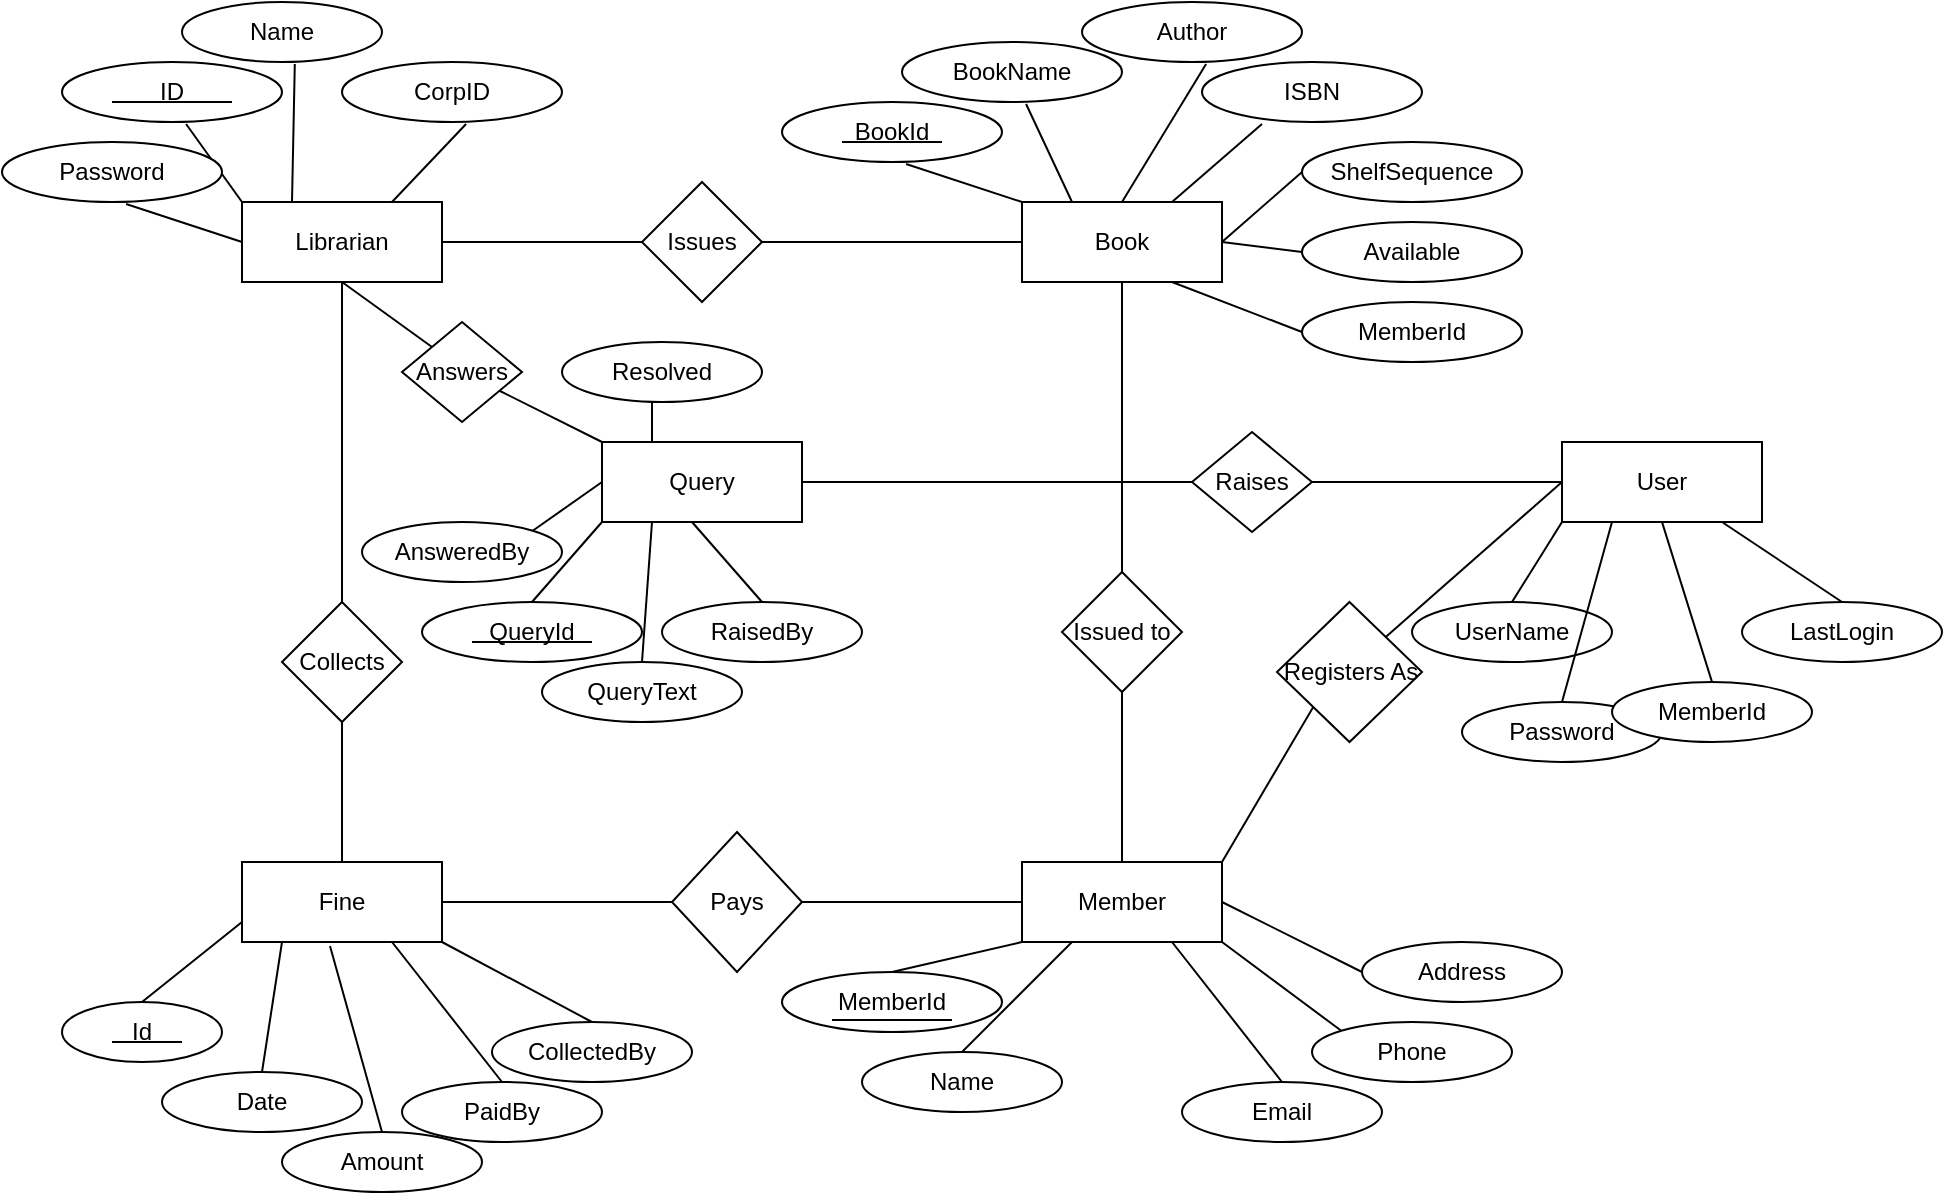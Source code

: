<mxfile version="14.8.0" type="device"><diagram id="R2lEEEUBdFMjLlhIrx00" name="Page-1"><mxGraphModel dx="1221" dy="664" grid="1" gridSize="10" guides="1" tooltips="1" connect="1" arrows="1" fold="1" page="1" pageScale="1" pageWidth="850" pageHeight="1100" math="0" shadow="0" extFonts="Permanent Marker^https://fonts.googleapis.com/css?family=Permanent+Marker"><root><mxCell id="0"/><mxCell id="1" parent="0"/><mxCell id="5EDrwteTrmOPBfDQkZr1-1" value="&lt;div&gt;Librarian&lt;/div&gt;" style="rounded=0;whiteSpace=wrap;html=1;" vertex="1" parent="1"><mxGeometry x="130" y="110" width="100" height="40" as="geometry"/></mxCell><mxCell id="5EDrwteTrmOPBfDQkZr1-2" value="ID" style="ellipse;whiteSpace=wrap;html=1;" vertex="1" parent="1"><mxGeometry x="40" y="40" width="110" height="30" as="geometry"/></mxCell><mxCell id="5EDrwteTrmOPBfDQkZr1-3" value="" style="endArrow=none;html=1;" edge="1" parent="1"><mxGeometry width="50" height="50" relative="1" as="geometry"><mxPoint x="65" y="60" as="sourcePoint"/><mxPoint x="125" y="60" as="targetPoint"/></mxGeometry></mxCell><mxCell id="5EDrwteTrmOPBfDQkZr1-4" value="" style="endArrow=none;html=1;exitX=0.564;exitY=1.033;exitDx=0;exitDy=0;exitPerimeter=0;entryX=0;entryY=0;entryDx=0;entryDy=0;" edge="1" parent="1" source="5EDrwteTrmOPBfDQkZr1-2" target="5EDrwteTrmOPBfDQkZr1-1"><mxGeometry width="50" height="50" relative="1" as="geometry"><mxPoint x="400" y="290" as="sourcePoint"/><mxPoint x="450" y="240" as="targetPoint"/></mxGeometry></mxCell><mxCell id="5EDrwteTrmOPBfDQkZr1-5" value="Name" style="ellipse;whiteSpace=wrap;html=1;" vertex="1" parent="1"><mxGeometry x="100" y="10" width="100" height="30" as="geometry"/></mxCell><mxCell id="5EDrwteTrmOPBfDQkZr1-6" value="" style="endArrow=none;html=1;exitX=0.564;exitY=1.033;exitDx=0;exitDy=0;exitPerimeter=0;entryX=0.25;entryY=0;entryDx=0;entryDy=0;entryPerimeter=0;" edge="1" parent="1" source="5EDrwteTrmOPBfDQkZr1-5" target="5EDrwteTrmOPBfDQkZr1-1"><mxGeometry width="50" height="50" relative="1" as="geometry"><mxPoint x="460" y="260" as="sourcePoint"/><mxPoint x="190" y="80" as="targetPoint"/></mxGeometry></mxCell><mxCell id="5EDrwteTrmOPBfDQkZr1-7" value="Password" style="ellipse;whiteSpace=wrap;html=1;" vertex="1" parent="1"><mxGeometry x="10" y="80" width="110" height="30" as="geometry"/></mxCell><mxCell id="5EDrwteTrmOPBfDQkZr1-8" value="" style="endArrow=none;html=1;exitX=0.564;exitY=1.033;exitDx=0;exitDy=0;exitPerimeter=0;entryX=0;entryY=0.5;entryDx=0;entryDy=0;" edge="1" parent="1" source="5EDrwteTrmOPBfDQkZr1-7" target="5EDrwteTrmOPBfDQkZr1-1"><mxGeometry width="50" height="50" relative="1" as="geometry"><mxPoint x="370" y="330" as="sourcePoint"/><mxPoint x="100" y="150" as="targetPoint"/></mxGeometry></mxCell><mxCell id="5EDrwteTrmOPBfDQkZr1-9" value="CorpID" style="ellipse;whiteSpace=wrap;html=1;" vertex="1" parent="1"><mxGeometry x="180" y="40" width="110" height="30" as="geometry"/></mxCell><mxCell id="5EDrwteTrmOPBfDQkZr1-10" value="" style="endArrow=none;html=1;exitX=0.564;exitY=1.033;exitDx=0;exitDy=0;exitPerimeter=0;entryX=0.75;entryY=0;entryDx=0;entryDy=0;" edge="1" parent="1" source="5EDrwteTrmOPBfDQkZr1-9" target="5EDrwteTrmOPBfDQkZr1-1"><mxGeometry width="50" height="50" relative="1" as="geometry"><mxPoint x="540" y="290" as="sourcePoint"/><mxPoint x="270" y="110" as="targetPoint"/></mxGeometry></mxCell><mxCell id="5EDrwteTrmOPBfDQkZr1-12" value="Book" style="rounded=0;whiteSpace=wrap;html=1;" vertex="1" parent="1"><mxGeometry x="520" y="110" width="100" height="40" as="geometry"/></mxCell><mxCell id="5EDrwteTrmOPBfDQkZr1-13" value="BookId" style="ellipse;whiteSpace=wrap;html=1;" vertex="1" parent="1"><mxGeometry x="400" y="60" width="110" height="30" as="geometry"/></mxCell><mxCell id="5EDrwteTrmOPBfDQkZr1-14" value="" style="endArrow=none;html=1;exitX=0.564;exitY=1.033;exitDx=0;exitDy=0;exitPerimeter=0;entryX=0;entryY=0.5;entryDx=0;entryDy=0;" edge="1" parent="1" source="5EDrwteTrmOPBfDQkZr1-13"><mxGeometry width="50" height="50" relative="1" as="geometry"><mxPoint x="760" y="310" as="sourcePoint"/><mxPoint x="520" y="110" as="targetPoint"/></mxGeometry></mxCell><mxCell id="5EDrwteTrmOPBfDQkZr1-15" value="" style="endArrow=none;html=1;" edge="1" parent="1"><mxGeometry width="50" height="50" relative="1" as="geometry"><mxPoint x="430" y="80" as="sourcePoint"/><mxPoint x="480" y="80" as="targetPoint"/></mxGeometry></mxCell><mxCell id="5EDrwteTrmOPBfDQkZr1-16" value="BookName" style="ellipse;whiteSpace=wrap;html=1;" vertex="1" parent="1"><mxGeometry x="460" y="30" width="110" height="30" as="geometry"/></mxCell><mxCell id="5EDrwteTrmOPBfDQkZr1-17" value="" style="endArrow=none;html=1;exitX=0.564;exitY=1.033;exitDx=0;exitDy=0;exitPerimeter=0;entryX=0.25;entryY=0;entryDx=0;entryDy=0;" edge="1" parent="1" source="5EDrwteTrmOPBfDQkZr1-16" target="5EDrwteTrmOPBfDQkZr1-12"><mxGeometry width="50" height="50" relative="1" as="geometry"><mxPoint x="820" y="280" as="sourcePoint"/><mxPoint x="580" y="80" as="targetPoint"/></mxGeometry></mxCell><mxCell id="5EDrwteTrmOPBfDQkZr1-18" value="Author" style="ellipse;whiteSpace=wrap;html=1;" vertex="1" parent="1"><mxGeometry x="550" y="10" width="110" height="30" as="geometry"/></mxCell><mxCell id="5EDrwteTrmOPBfDQkZr1-19" value="" style="endArrow=none;html=1;exitX=0.564;exitY=1.033;exitDx=0;exitDy=0;exitPerimeter=0;entryX=0.5;entryY=0;entryDx=0;entryDy=0;" edge="1" parent="1" source="5EDrwteTrmOPBfDQkZr1-18" target="5EDrwteTrmOPBfDQkZr1-12"><mxGeometry width="50" height="50" relative="1" as="geometry"><mxPoint x="910" y="260" as="sourcePoint"/><mxPoint x="670" y="60" as="targetPoint"/></mxGeometry></mxCell><mxCell id="5EDrwteTrmOPBfDQkZr1-20" value="ISBN" style="ellipse;whiteSpace=wrap;html=1;" vertex="1" parent="1"><mxGeometry x="610" y="40" width="110" height="30" as="geometry"/></mxCell><mxCell id="5EDrwteTrmOPBfDQkZr1-21" value="" style="endArrow=none;html=1;entryX=0.75;entryY=0;entryDx=0;entryDy=0;" edge="1" parent="1" target="5EDrwteTrmOPBfDQkZr1-12"><mxGeometry width="50" height="50" relative="1" as="geometry"><mxPoint x="640" y="71" as="sourcePoint"/><mxPoint x="630" y="140" as="targetPoint"/></mxGeometry></mxCell><mxCell id="5EDrwteTrmOPBfDQkZr1-22" value="ShelfSequence" style="ellipse;whiteSpace=wrap;html=1;" vertex="1" parent="1"><mxGeometry x="660" y="80" width="110" height="30" as="geometry"/></mxCell><mxCell id="5EDrwteTrmOPBfDQkZr1-23" value="" style="endArrow=none;html=1;exitX=0;exitY=0.5;exitDx=0;exitDy=0;entryX=1;entryY=0.5;entryDx=0;entryDy=0;" edge="1" parent="1" source="5EDrwteTrmOPBfDQkZr1-22" target="5EDrwteTrmOPBfDQkZr1-12"><mxGeometry width="50" height="50" relative="1" as="geometry"><mxPoint x="1020" y="330" as="sourcePoint"/><mxPoint x="680" y="180" as="targetPoint"/></mxGeometry></mxCell><mxCell id="5EDrwteTrmOPBfDQkZr1-24" value="Available" style="ellipse;whiteSpace=wrap;html=1;" vertex="1" parent="1"><mxGeometry x="660" y="120" width="110" height="30" as="geometry"/></mxCell><mxCell id="5EDrwteTrmOPBfDQkZr1-25" value="" style="endArrow=none;html=1;entryX=1;entryY=0.5;entryDx=0;entryDy=0;exitX=0;exitY=0.5;exitDx=0;exitDy=0;" edge="1" parent="1" source="5EDrwteTrmOPBfDQkZr1-24" target="5EDrwteTrmOPBfDQkZr1-12"><mxGeometry width="50" height="50" relative="1" as="geometry"><mxPoint x="670" y="135" as="sourcePoint"/><mxPoint x="680" y="220" as="targetPoint"/></mxGeometry></mxCell><mxCell id="5EDrwteTrmOPBfDQkZr1-26" value="MemberId" style="ellipse;whiteSpace=wrap;html=1;" vertex="1" parent="1"><mxGeometry x="660" y="160" width="110" height="30" as="geometry"/></mxCell><mxCell id="5EDrwteTrmOPBfDQkZr1-27" value="" style="endArrow=none;html=1;exitX=0;exitY=0.5;exitDx=0;exitDy=0;entryX=0.75;entryY=1;entryDx=0;entryDy=0;" edge="1" parent="1" source="5EDrwteTrmOPBfDQkZr1-26" target="5EDrwteTrmOPBfDQkZr1-12"><mxGeometry width="50" height="50" relative="1" as="geometry"><mxPoint x="1020" y="410" as="sourcePoint"/><mxPoint x="680" y="260" as="targetPoint"/></mxGeometry></mxCell><mxCell id="5EDrwteTrmOPBfDQkZr1-28" value="Member" style="rounded=0;whiteSpace=wrap;html=1;" vertex="1" parent="1"><mxGeometry x="520" y="440" width="100" height="40" as="geometry"/></mxCell><mxCell id="5EDrwteTrmOPBfDQkZr1-29" value="MemberId" style="ellipse;whiteSpace=wrap;html=1;" vertex="1" parent="1"><mxGeometry x="400" y="495" width="110" height="30" as="geometry"/></mxCell><mxCell id="5EDrwteTrmOPBfDQkZr1-30" value="" style="endArrow=none;html=1;" edge="1" parent="1"><mxGeometry width="50" height="50" relative="1" as="geometry"><mxPoint x="425" y="519" as="sourcePoint"/><mxPoint x="485" y="519" as="targetPoint"/></mxGeometry></mxCell><mxCell id="5EDrwteTrmOPBfDQkZr1-31" value="Name" style="ellipse;whiteSpace=wrap;html=1;" vertex="1" parent="1"><mxGeometry x="440" y="535" width="100" height="30" as="geometry"/></mxCell><mxCell id="5EDrwteTrmOPBfDQkZr1-33" value="Email" style="ellipse;whiteSpace=wrap;html=1;" vertex="1" parent="1"><mxGeometry x="600" y="550" width="100" height="30" as="geometry"/></mxCell><mxCell id="5EDrwteTrmOPBfDQkZr1-34" value="Address" style="ellipse;whiteSpace=wrap;html=1;" vertex="1" parent="1"><mxGeometry x="690" y="480" width="100" height="30" as="geometry"/></mxCell><mxCell id="5EDrwteTrmOPBfDQkZr1-36" value="Phone" style="ellipse;whiteSpace=wrap;html=1;" vertex="1" parent="1"><mxGeometry x="665" y="520" width="100" height="30" as="geometry"/></mxCell><mxCell id="5EDrwteTrmOPBfDQkZr1-39" value="" style="endArrow=none;html=1;exitX=0.5;exitY=0;exitDx=0;exitDy=0;entryX=0;entryY=1;entryDx=0;entryDy=0;" edge="1" parent="1" source="5EDrwteTrmOPBfDQkZr1-29" target="5EDrwteTrmOPBfDQkZr1-28"><mxGeometry width="50" height="50" relative="1" as="geometry"><mxPoint x="400" y="400" as="sourcePoint"/><mxPoint x="450" y="350" as="targetPoint"/></mxGeometry></mxCell><mxCell id="5EDrwteTrmOPBfDQkZr1-40" value="" style="endArrow=none;html=1;exitX=0.5;exitY=0;exitDx=0;exitDy=0;entryX=0.25;entryY=1;entryDx=0;entryDy=0;" edge="1" parent="1" source="5EDrwteTrmOPBfDQkZr1-31" target="5EDrwteTrmOPBfDQkZr1-28"><mxGeometry width="50" height="50" relative="1" as="geometry"><mxPoint x="400" y="400" as="sourcePoint"/><mxPoint x="450" y="350" as="targetPoint"/></mxGeometry></mxCell><mxCell id="5EDrwteTrmOPBfDQkZr1-41" value="" style="endArrow=none;html=1;exitX=0.5;exitY=0;exitDx=0;exitDy=0;entryX=0.75;entryY=1;entryDx=0;entryDy=0;" edge="1" parent="1" source="5EDrwteTrmOPBfDQkZr1-33" target="5EDrwteTrmOPBfDQkZr1-28"><mxGeometry width="50" height="50" relative="1" as="geometry"><mxPoint x="400" y="400" as="sourcePoint"/><mxPoint x="450" y="350" as="targetPoint"/></mxGeometry></mxCell><mxCell id="5EDrwteTrmOPBfDQkZr1-42" value="" style="endArrow=none;html=1;exitX=0;exitY=0;exitDx=0;exitDy=0;entryX=1;entryY=1;entryDx=0;entryDy=0;" edge="1" parent="1" source="5EDrwteTrmOPBfDQkZr1-36" target="5EDrwteTrmOPBfDQkZr1-28"><mxGeometry width="50" height="50" relative="1" as="geometry"><mxPoint x="400" y="400" as="sourcePoint"/><mxPoint x="450" y="350" as="targetPoint"/></mxGeometry></mxCell><mxCell id="5EDrwteTrmOPBfDQkZr1-43" value="" style="endArrow=none;html=1;exitX=0;exitY=0.5;exitDx=0;exitDy=0;entryX=1;entryY=0.5;entryDx=0;entryDy=0;" edge="1" parent="1" source="5EDrwteTrmOPBfDQkZr1-34" target="5EDrwteTrmOPBfDQkZr1-28"><mxGeometry width="50" height="50" relative="1" as="geometry"><mxPoint x="400" y="400" as="sourcePoint"/><mxPoint x="450" y="350" as="targetPoint"/></mxGeometry></mxCell><mxCell id="5EDrwteTrmOPBfDQkZr1-44" value="" style="endArrow=none;html=1;exitX=0.5;exitY=0;exitDx=0;exitDy=0;" edge="1" parent="1" source="5EDrwteTrmOPBfDQkZr1-28"><mxGeometry width="50" height="50" relative="1" as="geometry"><mxPoint x="400" y="290" as="sourcePoint"/><mxPoint x="570" y="270" as="targetPoint"/></mxGeometry></mxCell><mxCell id="5EDrwteTrmOPBfDQkZr1-45" value="Issued to" style="rhombus;whiteSpace=wrap;html=1;" vertex="1" parent="1"><mxGeometry x="540" y="295" width="60" height="60" as="geometry"/></mxCell><mxCell id="5EDrwteTrmOPBfDQkZr1-46" value="" style="endArrow=none;html=1;entryX=0.5;entryY=1;entryDx=0;entryDy=0;exitX=0.5;exitY=0;exitDx=0;exitDy=0;" edge="1" parent="1" source="5EDrwteTrmOPBfDQkZr1-45" target="5EDrwteTrmOPBfDQkZr1-12"><mxGeometry width="50" height="50" relative="1" as="geometry"><mxPoint x="400" y="290" as="sourcePoint"/><mxPoint x="450" y="240" as="targetPoint"/></mxGeometry></mxCell><mxCell id="5EDrwteTrmOPBfDQkZr1-49" value="" style="endArrow=none;html=1;exitX=1;exitY=0.5;exitDx=0;exitDy=0;entryX=0;entryY=0.5;entryDx=0;entryDy=0;" edge="1" parent="1" source="5EDrwteTrmOPBfDQkZr1-1" target="5EDrwteTrmOPBfDQkZr1-51"><mxGeometry width="50" height="50" relative="1" as="geometry"><mxPoint x="400" y="290" as="sourcePoint"/><mxPoint x="280" y="130" as="targetPoint"/></mxGeometry></mxCell><mxCell id="5EDrwteTrmOPBfDQkZr1-51" value="Issues" style="rhombus;whiteSpace=wrap;html=1;" vertex="1" parent="1"><mxGeometry x="330" y="100" width="60" height="60" as="geometry"/></mxCell><mxCell id="5EDrwteTrmOPBfDQkZr1-52" value="" style="endArrow=none;html=1;exitX=1;exitY=0.5;exitDx=0;exitDy=0;entryX=0;entryY=0.5;entryDx=0;entryDy=0;" edge="1" parent="1" source="5EDrwteTrmOPBfDQkZr1-51" target="5EDrwteTrmOPBfDQkZr1-12"><mxGeometry width="50" height="50" relative="1" as="geometry"><mxPoint x="400" y="290" as="sourcePoint"/><mxPoint x="450" y="240" as="targetPoint"/></mxGeometry></mxCell><mxCell id="5EDrwteTrmOPBfDQkZr1-56" value="Query" style="rounded=0;whiteSpace=wrap;html=1;" vertex="1" parent="1"><mxGeometry x="310" y="230" width="100" height="40" as="geometry"/></mxCell><mxCell id="5EDrwteTrmOPBfDQkZr1-57" value="QueryId" style="ellipse;whiteSpace=wrap;html=1;" vertex="1" parent="1"><mxGeometry x="220" y="310" width="110" height="30" as="geometry"/></mxCell><mxCell id="5EDrwteTrmOPBfDQkZr1-58" value="" style="endArrow=none;html=1;" edge="1" parent="1"><mxGeometry width="50" height="50" relative="1" as="geometry"><mxPoint x="245" y="330" as="sourcePoint"/><mxPoint x="305" y="330" as="targetPoint"/></mxGeometry></mxCell><mxCell id="5EDrwteTrmOPBfDQkZr1-59" value="" style="endArrow=none;html=1;exitX=0.5;exitY=0;exitDx=0;exitDy=0;entryX=0;entryY=1;entryDx=0;entryDy=0;" edge="1" parent="1" source="5EDrwteTrmOPBfDQkZr1-57"><mxGeometry width="50" height="50" relative="1" as="geometry"><mxPoint x="190" y="190" as="sourcePoint"/><mxPoint x="310" y="270" as="targetPoint"/></mxGeometry></mxCell><mxCell id="5EDrwteTrmOPBfDQkZr1-60" value="QueryText" style="ellipse;whiteSpace=wrap;html=1;" vertex="1" parent="1"><mxGeometry x="280" y="340" width="100" height="30" as="geometry"/></mxCell><mxCell id="5EDrwteTrmOPBfDQkZr1-61" value="" style="endArrow=none;html=1;exitX=0.5;exitY=0;exitDx=0;exitDy=0;entryX=0.25;entryY=1;entryDx=0;entryDy=0;" edge="1" parent="1" source="5EDrwteTrmOPBfDQkZr1-60"><mxGeometry width="50" height="50" relative="1" as="geometry"><mxPoint x="190" y="190" as="sourcePoint"/><mxPoint x="335" y="270" as="targetPoint"/></mxGeometry></mxCell><mxCell id="5EDrwteTrmOPBfDQkZr1-62" value="RaisedBy" style="ellipse;whiteSpace=wrap;html=1;" vertex="1" parent="1"><mxGeometry x="340" y="310" width="100" height="30" as="geometry"/></mxCell><mxCell id="5EDrwteTrmOPBfDQkZr1-63" value="" style="endArrow=none;html=1;exitX=0.5;exitY=0;exitDx=0;exitDy=0;entryX=0.75;entryY=1;entryDx=0;entryDy=0;" edge="1" parent="1" source="5EDrwteTrmOPBfDQkZr1-62"><mxGeometry width="50" height="50" relative="1" as="geometry"><mxPoint x="160" y="190" as="sourcePoint"/><mxPoint x="355" y="270" as="targetPoint"/></mxGeometry></mxCell><mxCell id="5EDrwteTrmOPBfDQkZr1-64" value="AnsweredBy" style="ellipse;whiteSpace=wrap;html=1;" vertex="1" parent="1"><mxGeometry x="190" y="270" width="100" height="30" as="geometry"/></mxCell><mxCell id="5EDrwteTrmOPBfDQkZr1-65" value="" style="endArrow=none;html=1;exitX=1;exitY=0;exitDx=0;exitDy=0;entryX=0;entryY=0.5;entryDx=0;entryDy=0;" edge="1" parent="1" source="5EDrwteTrmOPBfDQkZr1-64" target="5EDrwteTrmOPBfDQkZr1-56"><mxGeometry width="50" height="50" relative="1" as="geometry"><mxPoint x="10" y="150" as="sourcePoint"/><mxPoint x="205" y="230" as="targetPoint"/></mxGeometry></mxCell><mxCell id="5EDrwteTrmOPBfDQkZr1-68" value="Resolved" style="ellipse;whiteSpace=wrap;html=1;" vertex="1" parent="1"><mxGeometry x="290" y="180" width="100" height="30" as="geometry"/></mxCell><mxCell id="5EDrwteTrmOPBfDQkZr1-69" value="" style="endArrow=none;html=1;entryX=0.25;entryY=0;entryDx=0;entryDy=0;" edge="1" parent="1" target="5EDrwteTrmOPBfDQkZr1-56"><mxGeometry width="50" height="50" relative="1" as="geometry"><mxPoint x="335" y="210" as="sourcePoint"/><mxPoint x="305" y="140" as="targetPoint"/></mxGeometry></mxCell><mxCell id="5EDrwteTrmOPBfDQkZr1-70" value="" style="endArrow=none;html=1;" edge="1" parent="1" target="5EDrwteTrmOPBfDQkZr1-71"><mxGeometry width="50" height="50" relative="1" as="geometry"><mxPoint x="790" y="250" as="sourcePoint"/><mxPoint x="480" y="290" as="targetPoint"/></mxGeometry></mxCell><mxCell id="5EDrwteTrmOPBfDQkZr1-71" value="Raises" style="rhombus;whiteSpace=wrap;html=1;" vertex="1" parent="1"><mxGeometry x="605" y="225" width="60" height="50" as="geometry"/></mxCell><mxCell id="5EDrwteTrmOPBfDQkZr1-72" value="" style="endArrow=none;html=1;entryX=0;entryY=0.5;entryDx=0;entryDy=0;exitX=1;exitY=0.5;exitDx=0;exitDy=0;" edge="1" parent="1" source="5EDrwteTrmOPBfDQkZr1-56" target="5EDrwteTrmOPBfDQkZr1-71"><mxGeometry width="50" height="50" relative="1" as="geometry"><mxPoint x="400" y="290" as="sourcePoint"/><mxPoint x="450" y="240" as="targetPoint"/></mxGeometry></mxCell><mxCell id="5EDrwteTrmOPBfDQkZr1-75" value="" style="endArrow=none;html=1;exitX=0;exitY=0;exitDx=0;exitDy=0;" edge="1" parent="1" target="5EDrwteTrmOPBfDQkZr1-76" source="5EDrwteTrmOPBfDQkZr1-56"><mxGeometry width="50" height="50" relative="1" as="geometry"><mxPoint x="290" y="230" as="sourcePoint"/><mxPoint x="250" y="190" as="targetPoint"/></mxGeometry></mxCell><mxCell id="5EDrwteTrmOPBfDQkZr1-76" value="Answers" style="rhombus;whiteSpace=wrap;html=1;" vertex="1" parent="1"><mxGeometry x="210" y="170" width="60" height="50" as="geometry"/></mxCell><mxCell id="5EDrwteTrmOPBfDQkZr1-77" value="" style="endArrow=none;html=1;entryX=0;entryY=0;entryDx=0;entryDy=0;exitX=1;exitY=0.5;exitDx=0;exitDy=0;" edge="1" parent="1" target="5EDrwteTrmOPBfDQkZr1-76"><mxGeometry width="50" height="50" relative="1" as="geometry"><mxPoint x="180" y="150" as="sourcePoint"/><mxPoint x="220" y="140" as="targetPoint"/></mxGeometry></mxCell><mxCell id="5EDrwteTrmOPBfDQkZr1-81" value="Fine" style="rounded=0;whiteSpace=wrap;html=1;" vertex="1" parent="1"><mxGeometry x="130" y="440" width="100" height="40" as="geometry"/></mxCell><mxCell id="5EDrwteTrmOPBfDQkZr1-82" value="Id" style="ellipse;whiteSpace=wrap;html=1;" vertex="1" parent="1"><mxGeometry x="40" y="510" width="80" height="30" as="geometry"/></mxCell><mxCell id="5EDrwteTrmOPBfDQkZr1-83" value="" style="endArrow=none;html=1;" edge="1" parent="1"><mxGeometry width="50" height="50" relative="1" as="geometry"><mxPoint x="65" y="530" as="sourcePoint"/><mxPoint x="100" y="530" as="targetPoint"/></mxGeometry></mxCell><mxCell id="5EDrwteTrmOPBfDQkZr1-84" value="" style="endArrow=none;html=1;exitX=0.5;exitY=0;exitDx=0;exitDy=0;entryX=0;entryY=1;entryDx=0;entryDy=0;" edge="1" parent="1" source="5EDrwteTrmOPBfDQkZr1-82"><mxGeometry width="50" height="50" relative="1" as="geometry"><mxPoint x="10" y="390" as="sourcePoint"/><mxPoint x="130" y="470" as="targetPoint"/></mxGeometry></mxCell><mxCell id="5EDrwteTrmOPBfDQkZr1-85" value="Date" style="ellipse;whiteSpace=wrap;html=1;" vertex="1" parent="1"><mxGeometry x="90" y="545" width="100" height="30" as="geometry"/></mxCell><mxCell id="5EDrwteTrmOPBfDQkZr1-86" value="" style="endArrow=none;html=1;exitX=0.5;exitY=0;exitDx=0;exitDy=0;" edge="1" parent="1" source="5EDrwteTrmOPBfDQkZr1-85"><mxGeometry width="50" height="50" relative="1" as="geometry"><mxPoint y="395" as="sourcePoint"/><mxPoint x="150" y="480" as="targetPoint"/></mxGeometry></mxCell><mxCell id="5EDrwteTrmOPBfDQkZr1-87" value="Amount" style="ellipse;whiteSpace=wrap;html=1;" vertex="1" parent="1"><mxGeometry x="150" y="575" width="100" height="30" as="geometry"/></mxCell><mxCell id="5EDrwteTrmOPBfDQkZr1-88" value="" style="endArrow=none;html=1;exitX=0.5;exitY=0;exitDx=0;exitDy=0;entryX=0.44;entryY=1.05;entryDx=0;entryDy=0;entryPerimeter=0;" edge="1" parent="1" source="5EDrwteTrmOPBfDQkZr1-87" target="5EDrwteTrmOPBfDQkZr1-81"><mxGeometry width="50" height="50" relative="1" as="geometry"><mxPoint x="60" y="425" as="sourcePoint"/><mxPoint x="210" y="510" as="targetPoint"/></mxGeometry></mxCell><mxCell id="5EDrwteTrmOPBfDQkZr1-89" value="PaidBy" style="ellipse;whiteSpace=wrap;html=1;" vertex="1" parent="1"><mxGeometry x="210" y="550" width="100" height="30" as="geometry"/></mxCell><mxCell id="5EDrwteTrmOPBfDQkZr1-90" value="" style="endArrow=none;html=1;exitX=0.5;exitY=0;exitDx=0;exitDy=0;entryX=0.75;entryY=1;entryDx=0;entryDy=0;" edge="1" parent="1" source="5EDrwteTrmOPBfDQkZr1-89" target="5EDrwteTrmOPBfDQkZr1-81"><mxGeometry width="50" height="50" relative="1" as="geometry"><mxPoint x="120" y="400" as="sourcePoint"/><mxPoint x="234" y="457" as="targetPoint"/></mxGeometry></mxCell><mxCell id="5EDrwteTrmOPBfDQkZr1-94" value="CollectedBy" style="ellipse;whiteSpace=wrap;html=1;" vertex="1" parent="1"><mxGeometry x="255" y="520" width="100" height="30" as="geometry"/></mxCell><mxCell id="5EDrwteTrmOPBfDQkZr1-95" value="" style="endArrow=none;html=1;exitX=0.5;exitY=0;exitDx=0;exitDy=0;entryX=1;entryY=1;entryDx=0;entryDy=0;" edge="1" parent="1" source="5EDrwteTrmOPBfDQkZr1-94" target="5EDrwteTrmOPBfDQkZr1-81"><mxGeometry width="50" height="50" relative="1" as="geometry"><mxPoint x="165" y="370" as="sourcePoint"/><mxPoint x="250" y="450" as="targetPoint"/></mxGeometry></mxCell><mxCell id="5EDrwteTrmOPBfDQkZr1-96" value="" style="endArrow=none;html=1;" edge="1" parent="1" target="5EDrwteTrmOPBfDQkZr1-97"><mxGeometry width="50" height="50" relative="1" as="geometry"><mxPoint x="520" y="460" as="sourcePoint"/><mxPoint x="440" y="460" as="targetPoint"/></mxGeometry></mxCell><mxCell id="5EDrwteTrmOPBfDQkZr1-97" value="Pays" style="rhombus;whiteSpace=wrap;html=1;" vertex="1" parent="1"><mxGeometry x="345" y="425" width="65" height="70" as="geometry"/></mxCell><mxCell id="5EDrwteTrmOPBfDQkZr1-98" value="" style="endArrow=none;html=1;exitX=0;exitY=0.5;exitDx=0;exitDy=0;entryX=1;entryY=0.5;entryDx=0;entryDy=0;" edge="1" parent="1" source="5EDrwteTrmOPBfDQkZr1-97" target="5EDrwteTrmOPBfDQkZr1-81"><mxGeometry width="50" height="50" relative="1" as="geometry"><mxPoint x="400" y="410" as="sourcePoint"/><mxPoint x="450" y="360" as="targetPoint"/></mxGeometry></mxCell><mxCell id="5EDrwteTrmOPBfDQkZr1-99" value="" style="endArrow=none;html=1;exitX=0.5;exitY=1;exitDx=0;exitDy=0;" edge="1" parent="1" source="5EDrwteTrmOPBfDQkZr1-1" target="5EDrwteTrmOPBfDQkZr1-100"><mxGeometry width="50" height="50" relative="1" as="geometry"><mxPoint x="400" y="360" as="sourcePoint"/><mxPoint x="180" y="320" as="targetPoint"/></mxGeometry></mxCell><mxCell id="5EDrwteTrmOPBfDQkZr1-100" value="Collects" style="rhombus;whiteSpace=wrap;html=1;" vertex="1" parent="1"><mxGeometry x="150" y="310" width="60" height="60" as="geometry"/></mxCell><mxCell id="5EDrwteTrmOPBfDQkZr1-101" value="" style="endArrow=none;html=1;exitX=0.5;exitY=1;exitDx=0;exitDy=0;entryX=0.5;entryY=0;entryDx=0;entryDy=0;" edge="1" parent="1" source="5EDrwteTrmOPBfDQkZr1-100" target="5EDrwteTrmOPBfDQkZr1-81"><mxGeometry width="50" height="50" relative="1" as="geometry"><mxPoint x="400" y="360" as="sourcePoint"/><mxPoint x="450" y="310" as="targetPoint"/></mxGeometry></mxCell><mxCell id="5EDrwteTrmOPBfDQkZr1-102" value="User" style="rounded=0;whiteSpace=wrap;html=1;" vertex="1" parent="1"><mxGeometry x="790" y="230" width="100" height="40" as="geometry"/></mxCell><mxCell id="5EDrwteTrmOPBfDQkZr1-104" value="UserName" style="ellipse;whiteSpace=wrap;html=1;" vertex="1" parent="1"><mxGeometry x="715" y="310" width="100" height="30" as="geometry"/></mxCell><mxCell id="5EDrwteTrmOPBfDQkZr1-105" value="" style="endArrow=none;html=1;exitX=0.5;exitY=0;exitDx=0;exitDy=0;entryX=0;entryY=1;entryDx=0;entryDy=0;" edge="1" parent="1" source="5EDrwteTrmOPBfDQkZr1-104" target="5EDrwteTrmOPBfDQkZr1-102"><mxGeometry width="50" height="50" relative="1" as="geometry"><mxPoint x="610" y="220" as="sourcePoint"/><mxPoint x="755" y="300" as="targetPoint"/></mxGeometry></mxCell><mxCell id="5EDrwteTrmOPBfDQkZr1-106" value="Password" style="ellipse;whiteSpace=wrap;html=1;" vertex="1" parent="1"><mxGeometry x="740" y="360" width="100" height="30" as="geometry"/></mxCell><mxCell id="5EDrwteTrmOPBfDQkZr1-107" value="" style="endArrow=none;html=1;exitX=0.5;exitY=0;exitDx=0;exitDy=0;entryX=0.25;entryY=1;entryDx=0;entryDy=0;" edge="1" parent="1" source="5EDrwteTrmOPBfDQkZr1-106" target="5EDrwteTrmOPBfDQkZr1-102"><mxGeometry width="50" height="50" relative="1" as="geometry"><mxPoint x="660" y="250" as="sourcePoint"/><mxPoint x="840" y="360" as="targetPoint"/></mxGeometry></mxCell><mxCell id="5EDrwteTrmOPBfDQkZr1-108" value="MemberId" style="ellipse;whiteSpace=wrap;html=1;" vertex="1" parent="1"><mxGeometry x="815" y="350" width="100" height="30" as="geometry"/></mxCell><mxCell id="5EDrwteTrmOPBfDQkZr1-109" value="" style="endArrow=none;html=1;exitX=0.5;exitY=0;exitDx=0;exitDy=0;entryX=0.5;entryY=1;entryDx=0;entryDy=0;" edge="1" parent="1" source="5EDrwteTrmOPBfDQkZr1-108" target="5EDrwteTrmOPBfDQkZr1-102"><mxGeometry width="50" height="50" relative="1" as="geometry"><mxPoint x="725" y="220" as="sourcePoint"/><mxPoint x="905" y="330" as="targetPoint"/></mxGeometry></mxCell><mxCell id="5EDrwteTrmOPBfDQkZr1-110" value="LastLogin" style="ellipse;whiteSpace=wrap;html=1;" vertex="1" parent="1"><mxGeometry x="880" y="310" width="100" height="30" as="geometry"/></mxCell><mxCell id="5EDrwteTrmOPBfDQkZr1-111" value="" style="endArrow=none;html=1;exitX=0.5;exitY=0;exitDx=0;exitDy=0;" edge="1" parent="1" source="5EDrwteTrmOPBfDQkZr1-110" target="5EDrwteTrmOPBfDQkZr1-102"><mxGeometry width="50" height="50" relative="1" as="geometry"><mxPoint x="800" y="200" as="sourcePoint"/><mxPoint x="980" y="310" as="targetPoint"/></mxGeometry></mxCell><mxCell id="5EDrwteTrmOPBfDQkZr1-112" value="" style="endArrow=none;html=1;exitX=0;exitY=1;exitDx=0;exitDy=0;entryX=1;entryY=0;entryDx=0;entryDy=0;" edge="1" parent="1" source="5EDrwteTrmOPBfDQkZr1-113" target="5EDrwteTrmOPBfDQkZr1-28"><mxGeometry width="50" height="50" relative="1" as="geometry"><mxPoint x="570" y="560" as="sourcePoint"/><mxPoint x="620" y="430" as="targetPoint"/></mxGeometry></mxCell><mxCell id="5EDrwteTrmOPBfDQkZr1-113" value="Registers As" style="rhombus;whiteSpace=wrap;html=1;" vertex="1" parent="1"><mxGeometry x="647.5" y="310" width="72.5" height="70" as="geometry"/></mxCell><mxCell id="5EDrwteTrmOPBfDQkZr1-114" value="" style="endArrow=none;html=1;entryX=1;entryY=0;entryDx=0;entryDy=0;exitX=0;exitY=0.5;exitDx=0;exitDy=0;" edge="1" parent="1" source="5EDrwteTrmOPBfDQkZr1-102" target="5EDrwteTrmOPBfDQkZr1-113"><mxGeometry width="50" height="50" relative="1" as="geometry"><mxPoint x="640" y="680" as="sourcePoint"/><mxPoint x="690" y="630" as="targetPoint"/></mxGeometry></mxCell></root></mxGraphModel></diagram></mxfile>